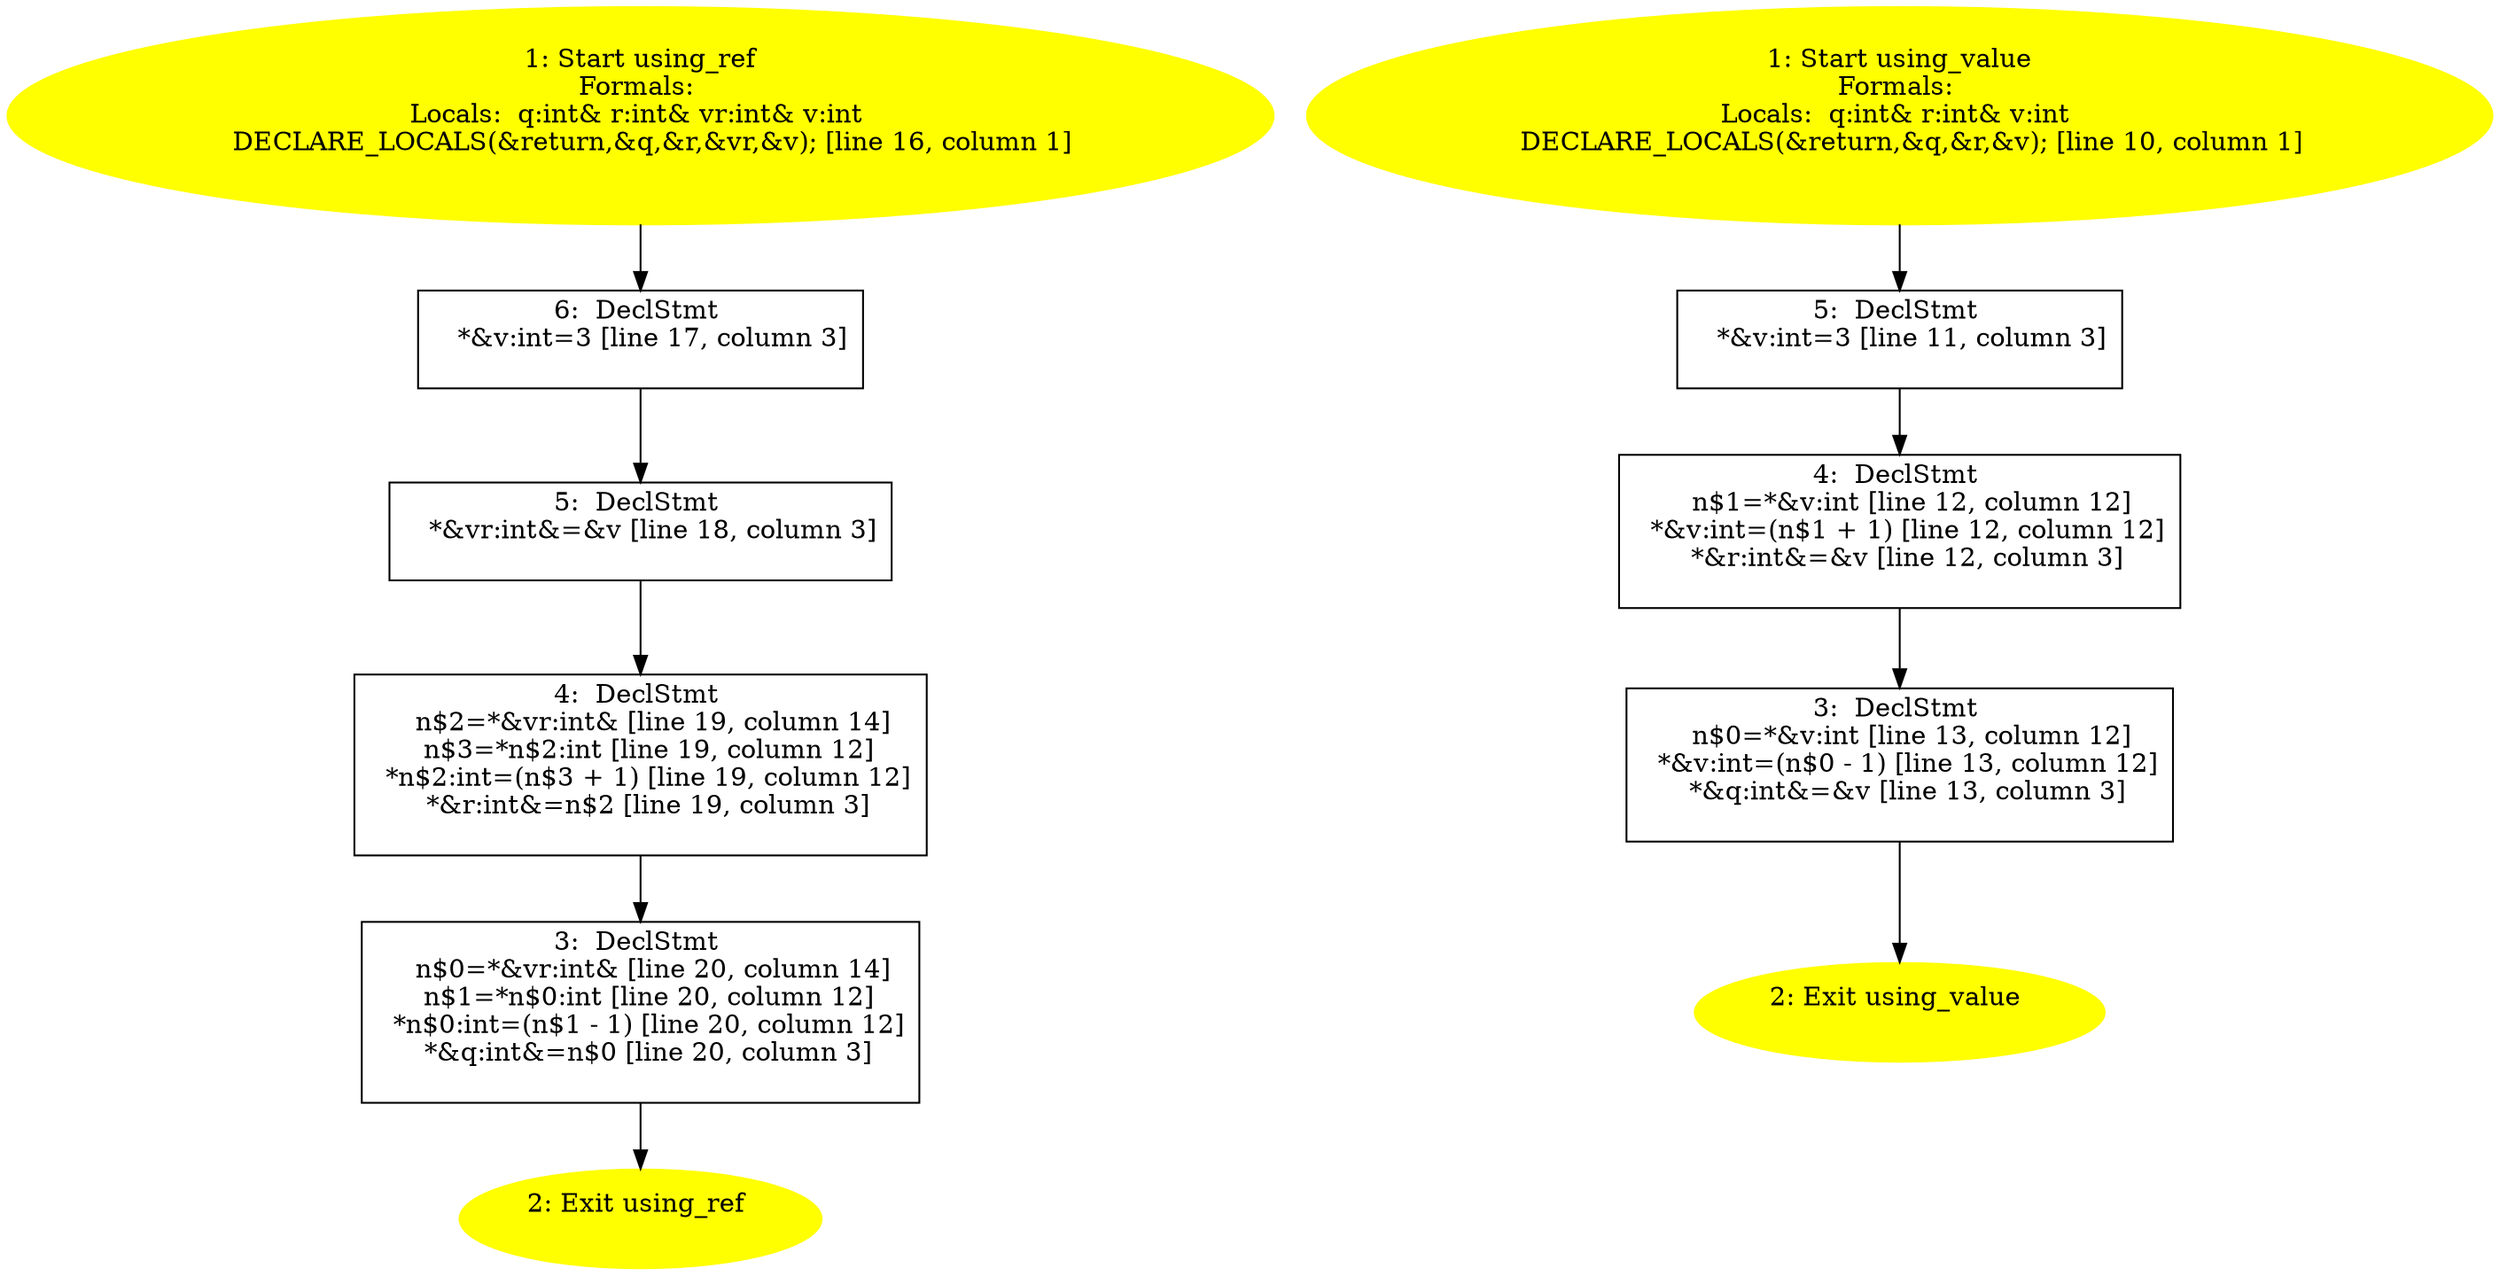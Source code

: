 /* @generated */
digraph cfg {
"using_ref#11585308534136333375.096010b8466cdacb12ca24c30d2a7334_1" [label="1: Start using_ref\nFormals: \nLocals:  q:int& r:int& vr:int& v:int \n   DECLARE_LOCALS(&return,&q,&r,&vr,&v); [line 16, column 1]\n " color=yellow style=filled]
	

	 "using_ref#11585308534136333375.096010b8466cdacb12ca24c30d2a7334_1" -> "using_ref#11585308534136333375.096010b8466cdacb12ca24c30d2a7334_6" ;
"using_ref#11585308534136333375.096010b8466cdacb12ca24c30d2a7334_2" [label="2: Exit using_ref \n  " color=yellow style=filled]
	

"using_ref#11585308534136333375.096010b8466cdacb12ca24c30d2a7334_3" [label="3:  DeclStmt \n   n$0=*&vr:int& [line 20, column 14]\n  n$1=*n$0:int [line 20, column 12]\n  *n$0:int=(n$1 - 1) [line 20, column 12]\n  *&q:int&=n$0 [line 20, column 3]\n " shape="box"]
	

	 "using_ref#11585308534136333375.096010b8466cdacb12ca24c30d2a7334_3" -> "using_ref#11585308534136333375.096010b8466cdacb12ca24c30d2a7334_2" ;
"using_ref#11585308534136333375.096010b8466cdacb12ca24c30d2a7334_4" [label="4:  DeclStmt \n   n$2=*&vr:int& [line 19, column 14]\n  n$3=*n$2:int [line 19, column 12]\n  *n$2:int=(n$3 + 1) [line 19, column 12]\n  *&r:int&=n$2 [line 19, column 3]\n " shape="box"]
	

	 "using_ref#11585308534136333375.096010b8466cdacb12ca24c30d2a7334_4" -> "using_ref#11585308534136333375.096010b8466cdacb12ca24c30d2a7334_3" ;
"using_ref#11585308534136333375.096010b8466cdacb12ca24c30d2a7334_5" [label="5:  DeclStmt \n   *&vr:int&=&v [line 18, column 3]\n " shape="box"]
	

	 "using_ref#11585308534136333375.096010b8466cdacb12ca24c30d2a7334_5" -> "using_ref#11585308534136333375.096010b8466cdacb12ca24c30d2a7334_4" ;
"using_ref#11585308534136333375.096010b8466cdacb12ca24c30d2a7334_6" [label="6:  DeclStmt \n   *&v:int=3 [line 17, column 3]\n " shape="box"]
	

	 "using_ref#11585308534136333375.096010b8466cdacb12ca24c30d2a7334_6" -> "using_ref#11585308534136333375.096010b8466cdacb12ca24c30d2a7334_5" ;
"using_value#13692921440907975250.fad67099f85ea68eb3281c85bd0ca170_1" [label="1: Start using_value\nFormals: \nLocals:  q:int& r:int& v:int \n   DECLARE_LOCALS(&return,&q,&r,&v); [line 10, column 1]\n " color=yellow style=filled]
	

	 "using_value#13692921440907975250.fad67099f85ea68eb3281c85bd0ca170_1" -> "using_value#13692921440907975250.fad67099f85ea68eb3281c85bd0ca170_5" ;
"using_value#13692921440907975250.fad67099f85ea68eb3281c85bd0ca170_2" [label="2: Exit using_value \n  " color=yellow style=filled]
	

"using_value#13692921440907975250.fad67099f85ea68eb3281c85bd0ca170_3" [label="3:  DeclStmt \n   n$0=*&v:int [line 13, column 12]\n  *&v:int=(n$0 - 1) [line 13, column 12]\n  *&q:int&=&v [line 13, column 3]\n " shape="box"]
	

	 "using_value#13692921440907975250.fad67099f85ea68eb3281c85bd0ca170_3" -> "using_value#13692921440907975250.fad67099f85ea68eb3281c85bd0ca170_2" ;
"using_value#13692921440907975250.fad67099f85ea68eb3281c85bd0ca170_4" [label="4:  DeclStmt \n   n$1=*&v:int [line 12, column 12]\n  *&v:int=(n$1 + 1) [line 12, column 12]\n  *&r:int&=&v [line 12, column 3]\n " shape="box"]
	

	 "using_value#13692921440907975250.fad67099f85ea68eb3281c85bd0ca170_4" -> "using_value#13692921440907975250.fad67099f85ea68eb3281c85bd0ca170_3" ;
"using_value#13692921440907975250.fad67099f85ea68eb3281c85bd0ca170_5" [label="5:  DeclStmt \n   *&v:int=3 [line 11, column 3]\n " shape="box"]
	

	 "using_value#13692921440907975250.fad67099f85ea68eb3281c85bd0ca170_5" -> "using_value#13692921440907975250.fad67099f85ea68eb3281c85bd0ca170_4" ;
}
